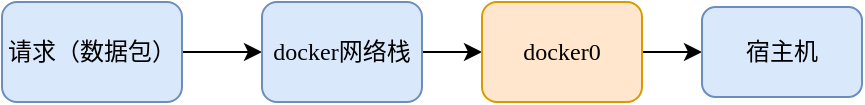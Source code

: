 <mxfile version="22.0.6" type="github">
  <diagram id="C5RBs43oDa-KdzZeNtuy" name="Page-1">
    <mxGraphModel dx="1194" dy="781" grid="1" gridSize="10" guides="1" tooltips="1" connect="1" arrows="1" fold="1" page="1" pageScale="1" pageWidth="827" pageHeight="1169" math="0" shadow="0">
      <root>
        <mxCell id="WIyWlLk6GJQsqaUBKTNV-0" />
        <mxCell id="WIyWlLk6GJQsqaUBKTNV-1" parent="WIyWlLk6GJQsqaUBKTNV-0" />
        <mxCell id="-Cb1W2cWlsF16vXLUwWk-1" style="edgeStyle=orthogonalEdgeStyle;rounded=0;orthogonalLoop=1;jettySize=auto;html=1;entryX=0;entryY=0.5;entryDx=0;entryDy=0;" edge="1" parent="WIyWlLk6GJQsqaUBKTNV-1" source="WIyWlLk6GJQsqaUBKTNV-3" target="-Cb1W2cWlsF16vXLUwWk-0">
          <mxGeometry relative="1" as="geometry" />
        </mxCell>
        <mxCell id="WIyWlLk6GJQsqaUBKTNV-3" value="&lt;font face=&quot;Comic Sans MS&quot;&gt;请求（数据包）&lt;/font&gt;" style="rounded=1;whiteSpace=wrap;html=1;fontSize=12;glass=0;strokeWidth=1;shadow=0;fillColor=#dae8fc;strokeColor=#6c8ebf;" parent="WIyWlLk6GJQsqaUBKTNV-1" vertex="1">
          <mxGeometry x="210" y="80" width="90" height="50" as="geometry" />
        </mxCell>
        <mxCell id="-Cb1W2cWlsF16vXLUwWk-3" style="edgeStyle=orthogonalEdgeStyle;rounded=0;orthogonalLoop=1;jettySize=auto;html=1;" edge="1" parent="WIyWlLk6GJQsqaUBKTNV-1" source="-Cb1W2cWlsF16vXLUwWk-0" target="-Cb1W2cWlsF16vXLUwWk-2">
          <mxGeometry relative="1" as="geometry" />
        </mxCell>
        <mxCell id="-Cb1W2cWlsF16vXLUwWk-0" value="&lt;font face=&quot;Comic Sans MS&quot;&gt;docker网络栈&lt;/font&gt;" style="rounded=1;whiteSpace=wrap;html=1;fontSize=12;glass=0;strokeWidth=1;shadow=0;fillColor=#dae8fc;strokeColor=#6c8ebf;" vertex="1" parent="WIyWlLk6GJQsqaUBKTNV-1">
          <mxGeometry x="340" y="80" width="80" height="50" as="geometry" />
        </mxCell>
        <mxCell id="-Cb1W2cWlsF16vXLUwWk-5" style="edgeStyle=orthogonalEdgeStyle;rounded=0;orthogonalLoop=1;jettySize=auto;html=1;" edge="1" parent="WIyWlLk6GJQsqaUBKTNV-1" source="-Cb1W2cWlsF16vXLUwWk-2" target="-Cb1W2cWlsF16vXLUwWk-4">
          <mxGeometry relative="1" as="geometry" />
        </mxCell>
        <mxCell id="-Cb1W2cWlsF16vXLUwWk-2" value="&lt;font face=&quot;Comic Sans MS&quot;&gt;docker0&lt;/font&gt;" style="rounded=1;whiteSpace=wrap;html=1;fontSize=12;glass=0;strokeWidth=1;shadow=0;fillColor=#ffe6cc;strokeColor=#d79b00;" vertex="1" parent="WIyWlLk6GJQsqaUBKTNV-1">
          <mxGeometry x="450" y="80" width="80" height="50" as="geometry" />
        </mxCell>
        <mxCell id="-Cb1W2cWlsF16vXLUwWk-4" value="&lt;font face=&quot;Comic Sans MS&quot;&gt;宿主机&lt;/font&gt;" style="rounded=1;whiteSpace=wrap;html=1;fontSize=12;glass=0;strokeWidth=1;shadow=0;fillColor=#dae8fc;strokeColor=#6c8ebf;" vertex="1" parent="WIyWlLk6GJQsqaUBKTNV-1">
          <mxGeometry x="560" y="82.5" width="80" height="45" as="geometry" />
        </mxCell>
      </root>
    </mxGraphModel>
  </diagram>
</mxfile>
